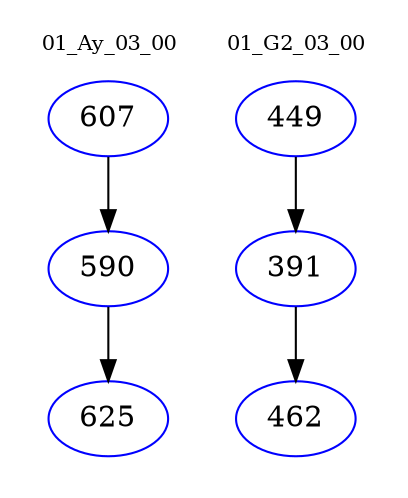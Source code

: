 digraph{
subgraph cluster_0 {
color = white
label = "01_Ay_03_00";
fontsize=10;
T0_607 [label="607", color="blue"]
T0_607 -> T0_590 [color="black"]
T0_590 [label="590", color="blue"]
T0_590 -> T0_625 [color="black"]
T0_625 [label="625", color="blue"]
}
subgraph cluster_1 {
color = white
label = "01_G2_03_00";
fontsize=10;
T1_449 [label="449", color="blue"]
T1_449 -> T1_391 [color="black"]
T1_391 [label="391", color="blue"]
T1_391 -> T1_462 [color="black"]
T1_462 [label="462", color="blue"]
}
}
